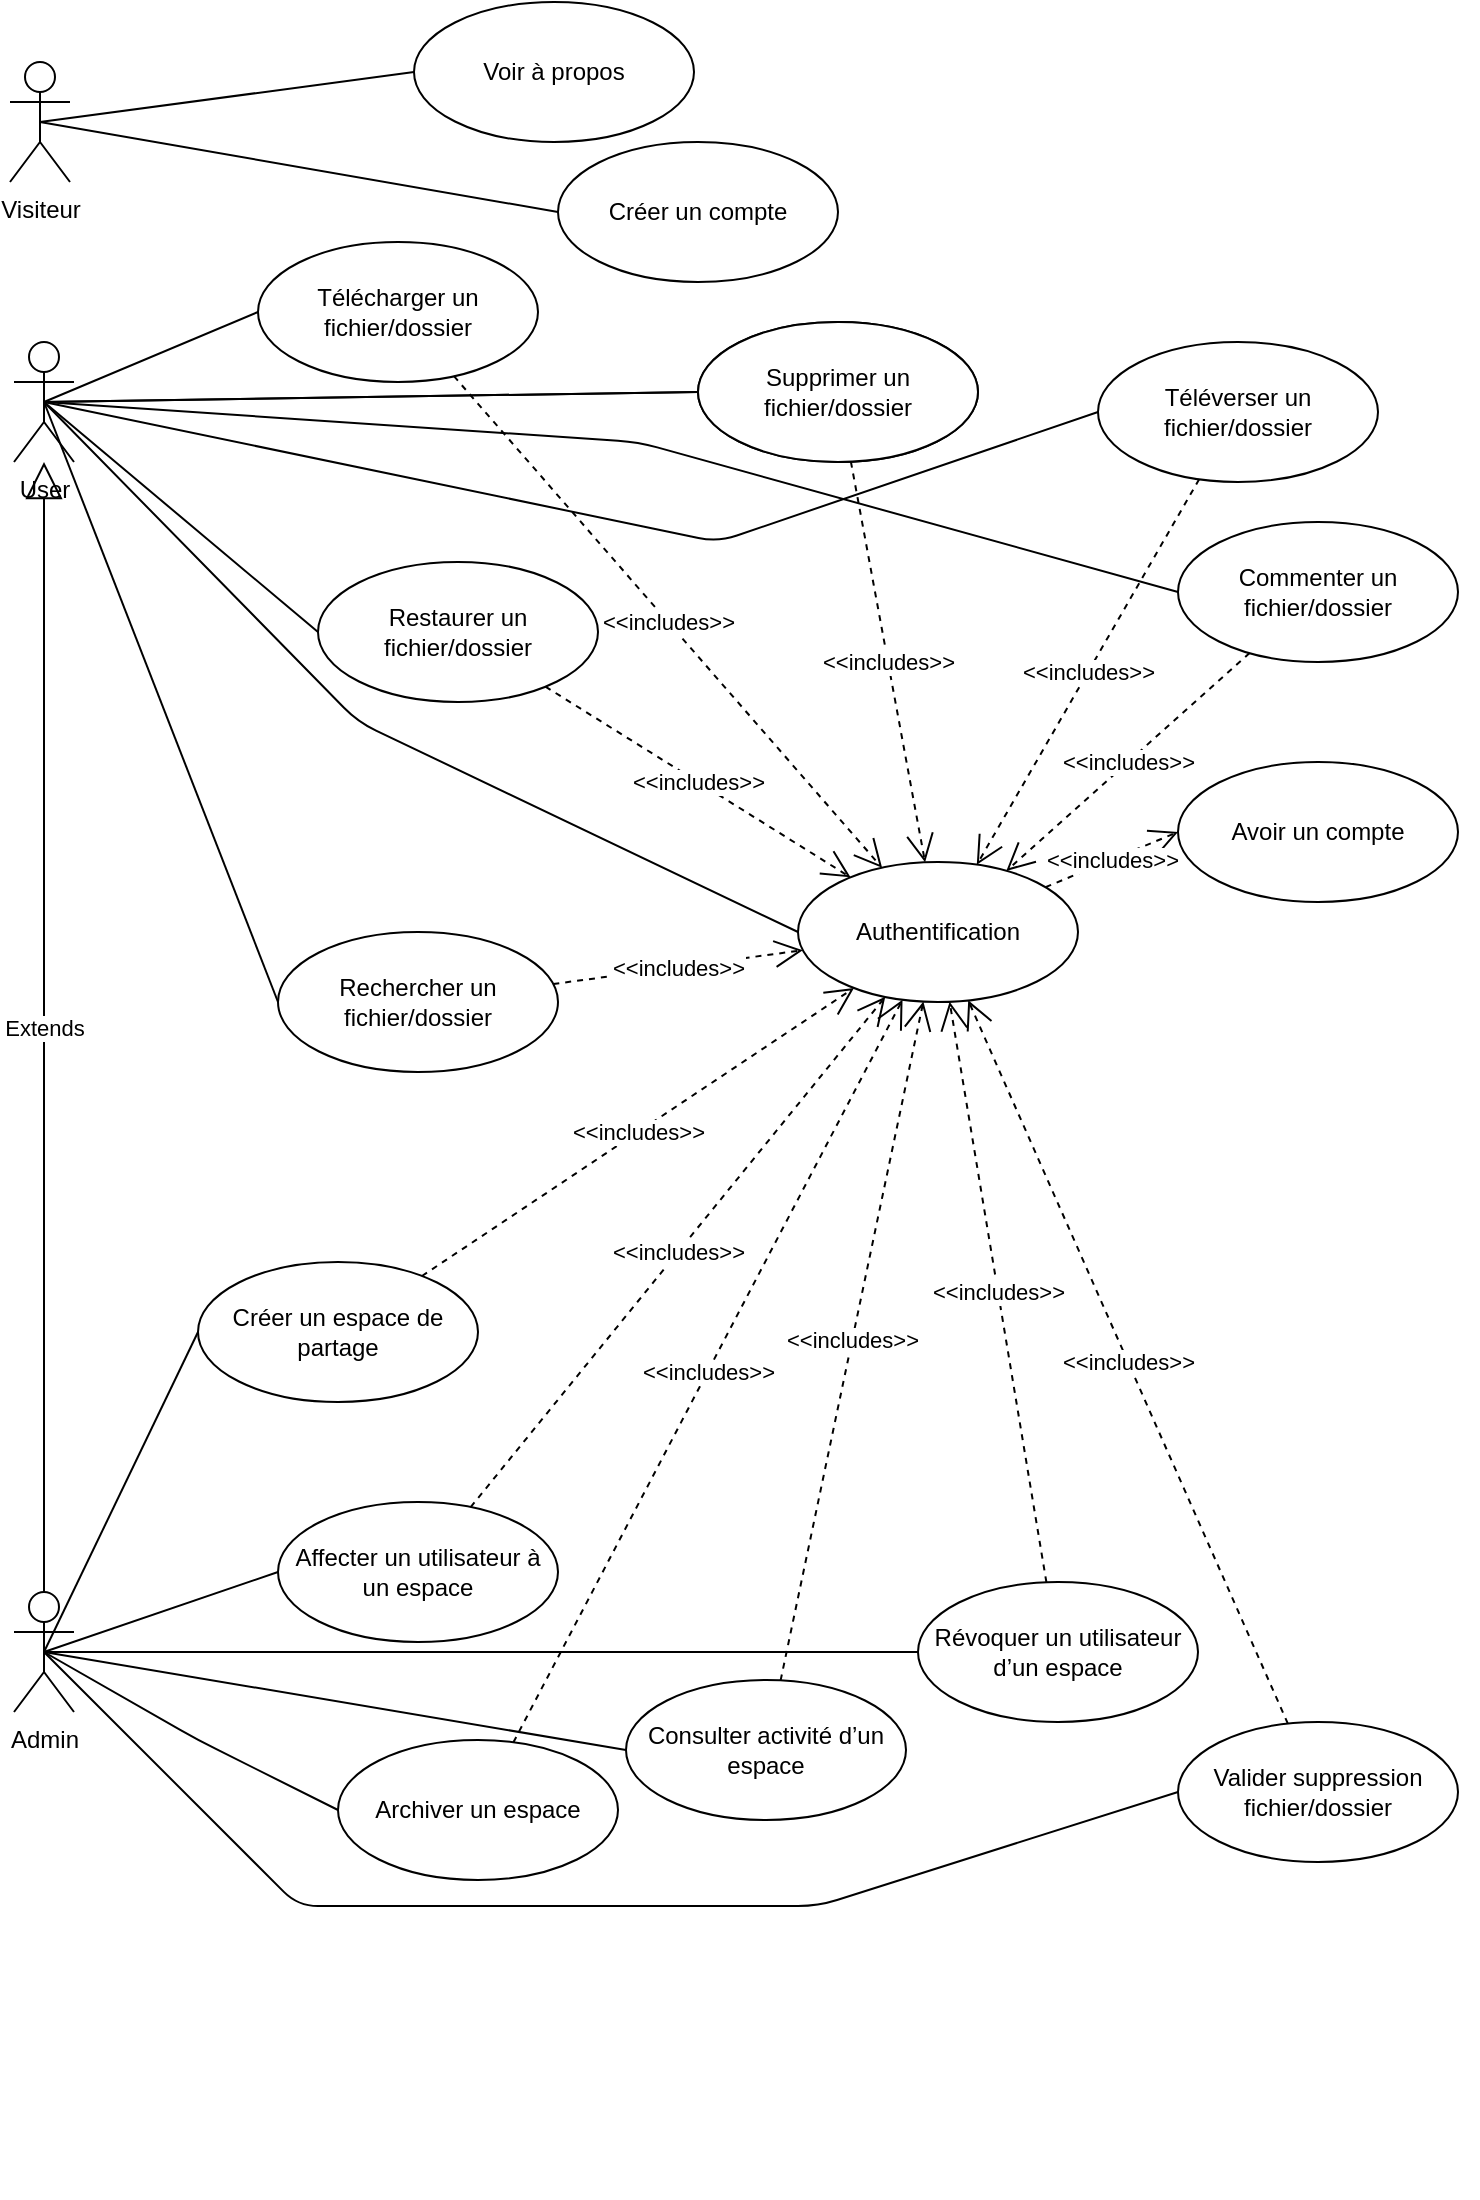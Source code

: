 <mxfile version="14.7.1" type="github">
  <diagram id="YnhViaOy70a9gDw9ipRo" name="Page-1">
    <mxGraphModel dx="1650" dy="1030" grid="1" gridSize="10" guides="1" tooltips="1" connect="1" arrows="1" fold="1" page="1" pageScale="1" pageWidth="827" pageHeight="1169" math="0" shadow="0">
      <root>
        <mxCell id="0" />
        <mxCell id="1" parent="0" />
        <mxCell id="imNFoqBUXam9y-mzrash-11" value="" style="whiteSpace=wrap;html=1;strokeColor=none;aspect=fixed;" parent="1" vertex="1">
          <mxGeometry x="123.5" y="50" width="644.5" height="750" as="geometry" />
        </mxCell>
        <mxCell id="imNFoqBUXam9y-mzrash-1" value="Voir à propos" style="ellipse;whiteSpace=wrap;html=1;" parent="1" vertex="1">
          <mxGeometry x="238" y="50" width="140" height="70" as="geometry" />
        </mxCell>
        <mxCell id="imNFoqBUXam9y-mzrash-5" value="Créer un compte" style="ellipse;whiteSpace=wrap;html=1;" parent="1" vertex="1">
          <mxGeometry x="310" y="120" width="140" height="70" as="geometry" />
        </mxCell>
        <mxCell id="imNFoqBUXam9y-mzrash-14" value="Visiteur" style="shape=umlActor;verticalLabelPosition=bottom;verticalAlign=top;html=1;" parent="1" vertex="1">
          <mxGeometry x="36" y="80" width="30" height="60" as="geometry" />
        </mxCell>
        <mxCell id="imNFoqBUXam9y-mzrash-24" value="" style="endArrow=none;html=1;exitX=0.5;exitY=0.5;exitDx=0;exitDy=0;exitPerimeter=0;entryX=0;entryY=0.5;entryDx=0;entryDy=0;" parent="1" source="imNFoqBUXam9y-mzrash-14" target="imNFoqBUXam9y-mzrash-5" edge="1">
          <mxGeometry width="50" height="50" relative="1" as="geometry">
            <mxPoint x="526" y="360" as="sourcePoint" />
            <mxPoint x="576" y="310" as="targetPoint" />
          </mxGeometry>
        </mxCell>
        <mxCell id="imNFoqBUXam9y-mzrash-25" value="" style="endArrow=none;html=1;exitX=0.5;exitY=0.5;exitDx=0;exitDy=0;exitPerimeter=0;entryX=0;entryY=0.5;entryDx=0;entryDy=0;" parent="1" source="imNFoqBUXam9y-mzrash-14" target="imNFoqBUXam9y-mzrash-1" edge="1">
          <mxGeometry width="50" height="50" relative="1" as="geometry">
            <mxPoint x="61" y="120.0" as="sourcePoint" />
            <mxPoint x="330" y="135.0" as="targetPoint" />
          </mxGeometry>
        </mxCell>
        <mxCell id="IhvLKMLCWToySPis5Gxd-1" value="" style="whiteSpace=wrap;html=1;strokeColor=none;" vertex="1" parent="1">
          <mxGeometry x="125.5" y="791" width="644.5" height="357" as="geometry" />
        </mxCell>
        <mxCell id="IhvLKMLCWToySPis5Gxd-3" value="Téléverser un fichier/dossier" style="ellipse;whiteSpace=wrap;html=1;" vertex="1" parent="1">
          <mxGeometry x="580" y="220" width="140" height="70" as="geometry" />
        </mxCell>
        <mxCell id="IhvLKMLCWToySPis5Gxd-6" value="Télécharger un fichier/dossier" style="ellipse;whiteSpace=wrap;html=1;" vertex="1" parent="1">
          <mxGeometry x="160" y="170" width="140" height="70" as="geometry" />
        </mxCell>
        <mxCell id="IhvLKMLCWToySPis5Gxd-10" value="Affecter un utilisateur à un espace" style="ellipse;whiteSpace=wrap;html=1;" vertex="1" parent="1">
          <mxGeometry x="170" y="800" width="140" height="70" as="geometry" />
        </mxCell>
        <mxCell id="IhvLKMLCWToySPis5Gxd-12" value="User" style="shape=umlActor;verticalLabelPosition=bottom;verticalAlign=top;html=1;" vertex="1" parent="1">
          <mxGeometry x="38" y="220" width="30" height="60" as="geometry" />
        </mxCell>
        <mxCell id="IhvLKMLCWToySPis5Gxd-13" value="Admin" style="shape=umlActor;verticalLabelPosition=bottom;verticalAlign=top;html=1;" vertex="1" parent="1">
          <mxGeometry x="38" y="845" width="30" height="60" as="geometry" />
        </mxCell>
        <mxCell id="IhvLKMLCWToySPis5Gxd-14" value="Extends" style="endArrow=block;endSize=16;endFill=0;html=1;exitX=0.5;exitY=0;exitDx=0;exitDy=0;exitPerimeter=0;" edge="1" source="IhvLKMLCWToySPis5Gxd-13" parent="1" target="IhvLKMLCWToySPis5Gxd-12">
          <mxGeometry width="160" relative="1" as="geometry">
            <mxPoint x="28" y="1133" as="sourcePoint" />
            <mxPoint x="53" y="913" as="targetPoint" />
          </mxGeometry>
        </mxCell>
        <mxCell id="IhvLKMLCWToySPis5Gxd-15" value="" style="endArrow=none;html=1;exitX=0.5;exitY=0.5;exitDx=0;exitDy=0;exitPerimeter=0;entryX=0;entryY=0.5;entryDx=0;entryDy=0;" edge="1" source="IhvLKMLCWToySPis5Gxd-12" target="IhvLKMLCWToySPis5Gxd-6" parent="1">
          <mxGeometry width="50" height="50" relative="1" as="geometry">
            <mxPoint x="528" y="500" as="sourcePoint" />
            <mxPoint x="578" y="450" as="targetPoint" />
          </mxGeometry>
        </mxCell>
        <mxCell id="IhvLKMLCWToySPis5Gxd-17" value="" style="endArrow=none;html=1;entryX=0;entryY=0.5;entryDx=0;entryDy=0;exitX=0.5;exitY=0.5;exitDx=0;exitDy=0;exitPerimeter=0;startArrow=none;" edge="1" source="IhvLKMLCWToySPis5Gxd-12" target="IhvLKMLCWToySPis5Gxd-3" parent="1">
          <mxGeometry width="50" height="50" relative="1" as="geometry">
            <mxPoint x="78" y="270" as="sourcePoint" />
            <mxPoint x="178" y="315" as="targetPoint" />
            <Array as="points">
              <mxPoint x="390" y="320" />
            </Array>
          </mxGeometry>
        </mxCell>
        <mxCell id="IhvLKMLCWToySPis5Gxd-19" value="Consulter activité d’un espace" style="ellipse;whiteSpace=wrap;html=1;" vertex="1" parent="1">
          <mxGeometry x="344" y="889" width="140" height="70" as="geometry" />
        </mxCell>
        <mxCell id="IhvLKMLCWToySPis5Gxd-20" value="Créer un espace de partage" style="ellipse;whiteSpace=wrap;html=1;" vertex="1" parent="1">
          <mxGeometry x="130" y="680" width="140" height="70" as="geometry" />
        </mxCell>
        <mxCell id="IhvLKMLCWToySPis5Gxd-22" value="Archiver un espace" style="ellipse;whiteSpace=wrap;html=1;" vertex="1" parent="1">
          <mxGeometry x="200" y="919" width="140" height="70" as="geometry" />
        </mxCell>
        <mxCell id="IhvLKMLCWToySPis5Gxd-23" value="" style="endArrow=none;html=1;exitX=0.5;exitY=0.5;exitDx=0;exitDy=0;exitPerimeter=0;entryX=0;entryY=0.5;entryDx=0;entryDy=0;" edge="1" source="IhvLKMLCWToySPis5Gxd-13" target="IhvLKMLCWToySPis5Gxd-10" parent="1">
          <mxGeometry width="50" height="50" relative="1" as="geometry">
            <mxPoint x="528" y="615" as="sourcePoint" />
            <mxPoint x="568" y="575" as="targetPoint" />
          </mxGeometry>
        </mxCell>
        <mxCell id="IhvLKMLCWToySPis5Gxd-25" value="" style="endArrow=none;html=1;entryX=0;entryY=0.5;entryDx=0;entryDy=0;exitX=0.5;exitY=0.5;exitDx=0;exitDy=0;exitPerimeter=0;" edge="1" source="IhvLKMLCWToySPis5Gxd-13" target="IhvLKMLCWToySPis5Gxd-4" parent="1">
          <mxGeometry width="50" height="50" relative="1" as="geometry">
            <mxPoint x="68" y="885" as="sourcePoint" />
            <mxPoint x="168" y="870" as="targetPoint" />
          </mxGeometry>
        </mxCell>
        <mxCell id="IhvLKMLCWToySPis5Gxd-26" value="" style="endArrow=none;html=1;exitX=0.5;exitY=0.5;exitDx=0;exitDy=0;exitPerimeter=0;entryX=0;entryY=0.5;entryDx=0;entryDy=0;" edge="1" source="IhvLKMLCWToySPis5Gxd-12" target="IhvLKMLCWToySPis5Gxd-8" parent="1">
          <mxGeometry width="50" height="50" relative="1" as="geometry">
            <mxPoint x="63" y="260" as="sourcePoint" />
            <mxPoint x="178" y="315" as="targetPoint" />
          </mxGeometry>
        </mxCell>
        <mxCell id="IhvLKMLCWToySPis5Gxd-28" value="" style="endArrow=none;html=1;exitX=0.5;exitY=0.5;exitDx=0;exitDy=0;exitPerimeter=0;entryX=0;entryY=0.5;entryDx=0;entryDy=0;" edge="1" source="IhvLKMLCWToySPis5Gxd-13" target="IhvLKMLCWToySPis5Gxd-20" parent="1">
          <mxGeometry width="50" height="50" relative="1" as="geometry">
            <mxPoint x="63" y="885" as="sourcePoint" />
            <mxPoint x="168" y="790" as="targetPoint" />
            <Array as="points" />
          </mxGeometry>
        </mxCell>
        <mxCell id="IhvLKMLCWToySPis5Gxd-29" value="" style="endArrow=none;html=1;exitX=0.5;exitY=0.5;exitDx=0;exitDy=0;exitPerimeter=0;entryX=0;entryY=0.5;entryDx=0;entryDy=0;startArrow=none;" edge="1" source="IhvLKMLCWToySPis5Gxd-13" target="IhvLKMLCWToySPis5Gxd-19" parent="1">
          <mxGeometry width="50" height="50" relative="1" as="geometry">
            <mxPoint x="63" y="885" as="sourcePoint" />
            <mxPoint x="158" y="790" as="targetPoint" />
            <Array as="points" />
          </mxGeometry>
        </mxCell>
        <mxCell id="IhvLKMLCWToySPis5Gxd-32" value="" style="endArrow=none;html=1;exitX=0.5;exitY=0.5;exitDx=0;exitDy=0;exitPerimeter=0;entryX=0;entryY=0.5;entryDx=0;entryDy=0;" edge="1" source="IhvLKMLCWToySPis5Gxd-13" target="IhvLKMLCWToySPis5Gxd-22" parent="1">
          <mxGeometry width="50" height="50" relative="1" as="geometry">
            <mxPoint x="63" y="885" as="sourcePoint" />
            <mxPoint x="558" y="855" as="targetPoint" />
            <Array as="points">
              <mxPoint x="130" y="919" />
            </Array>
          </mxGeometry>
        </mxCell>
        <mxCell id="IhvLKMLCWToySPis5Gxd-33" value="Avoir un compte" style="ellipse;whiteSpace=wrap;html=1;" vertex="1" parent="1">
          <mxGeometry x="620" y="430" width="140" height="70" as="geometry" />
        </mxCell>
        <mxCell id="IhvLKMLCWToySPis5Gxd-34" value="Authentification" style="ellipse;whiteSpace=wrap;html=1;" vertex="1" parent="1">
          <mxGeometry x="430" y="480" width="140" height="70" as="geometry" />
        </mxCell>
        <mxCell id="IhvLKMLCWToySPis5Gxd-37" value="" style="endArrow=none;html=1;exitX=0.5;exitY=0.5;exitDx=0;exitDy=0;exitPerimeter=0;entryX=0;entryY=0.5;entryDx=0;entryDy=0;" edge="1" source="IhvLKMLCWToySPis5Gxd-12" target="IhvLKMLCWToySPis5Gxd-34" parent="1">
          <mxGeometry width="50" height="50" relative="1" as="geometry">
            <mxPoint x="368" y="400" as="sourcePoint" />
            <mxPoint x="418" y="350" as="targetPoint" />
            <Array as="points">
              <mxPoint x="210" y="410" />
            </Array>
          </mxGeometry>
        </mxCell>
        <mxCell id="IhvLKMLCWToySPis5Gxd-38" value="&amp;lt;&amp;lt;includes&amp;gt;&amp;gt;" style="endArrow=open;endSize=12;dashed=1;html=1;entryX=0;entryY=0.5;entryDx=0;entryDy=0;" edge="1" source="IhvLKMLCWToySPis5Gxd-34" target="IhvLKMLCWToySPis5Gxd-33" parent="1">
          <mxGeometry width="160" relative="1" as="geometry">
            <mxPoint x="318" y="370" as="sourcePoint" />
            <mxPoint x="478" y="370" as="targetPoint" />
          </mxGeometry>
        </mxCell>
        <mxCell id="IhvLKMLCWToySPis5Gxd-39" value="Valider suppression fichier/dossier" style="ellipse;whiteSpace=wrap;html=1;" vertex="1" parent="1">
          <mxGeometry x="620" y="910" width="140" height="70" as="geometry" />
        </mxCell>
        <mxCell id="IhvLKMLCWToySPis5Gxd-40" value="" style="endArrow=none;html=1;exitX=0.5;exitY=0.5;exitDx=0;exitDy=0;exitPerimeter=0;entryX=0;entryY=0.5;entryDx=0;entryDy=0;" edge="1" source="IhvLKMLCWToySPis5Gxd-13" target="IhvLKMLCWToySPis5Gxd-39" parent="1">
          <mxGeometry width="50" height="50" relative="1" as="geometry">
            <mxPoint x="368" y="942" as="sourcePoint" />
            <mxPoint x="418" y="892" as="targetPoint" />
            <Array as="points">
              <mxPoint x="180" y="1002" />
              <mxPoint x="440" y="1002" />
            </Array>
          </mxGeometry>
        </mxCell>
        <mxCell id="IhvLKMLCWToySPis5Gxd-41" value="Restaurer un fichier/dossier" style="ellipse;whiteSpace=wrap;html=1;" vertex="1" parent="1">
          <mxGeometry x="190" y="330" width="140" height="70" as="geometry" />
        </mxCell>
        <mxCell id="IhvLKMLCWToySPis5Gxd-42" value="" style="endArrow=none;html=1;exitX=0.5;exitY=0.5;exitDx=0;exitDy=0;exitPerimeter=0;entryX=0;entryY=0.5;entryDx=0;entryDy=0;" edge="1" target="IhvLKMLCWToySPis5Gxd-41" parent="1" source="IhvLKMLCWToySPis5Gxd-12">
          <mxGeometry width="50" height="50" relative="1" as="geometry">
            <mxPoint x="63" y="260" as="sourcePoint" />
            <mxPoint x="188" y="325" as="targetPoint" />
          </mxGeometry>
        </mxCell>
        <mxCell id="IhvLKMLCWToySPis5Gxd-43" value="Rechercher un fichier/dossier" style="ellipse;whiteSpace=wrap;html=1;" vertex="1" parent="1">
          <mxGeometry x="170" y="515" width="140" height="70" as="geometry" />
        </mxCell>
        <mxCell id="IhvLKMLCWToySPis5Gxd-44" value="" style="endArrow=none;html=1;exitX=0.5;exitY=0.5;exitDx=0;exitDy=0;exitPerimeter=0;entryX=0;entryY=0.5;entryDx=0;entryDy=0;" edge="1" target="IhvLKMLCWToySPis5Gxd-43" parent="1" source="IhvLKMLCWToySPis5Gxd-12">
          <mxGeometry width="50" height="50" relative="1" as="geometry">
            <mxPoint x="73" y="270" as="sourcePoint" />
            <mxPoint x="198" y="335" as="targetPoint" />
          </mxGeometry>
        </mxCell>
        <mxCell id="IhvLKMLCWToySPis5Gxd-8" value="Supprimer un fichier/dossier" style="ellipse;whiteSpace=wrap;html=1;" vertex="1" parent="1">
          <mxGeometry x="380" y="210" width="140" height="70" as="geometry" />
        </mxCell>
        <mxCell id="IhvLKMLCWToySPis5Gxd-45" value="" style="endArrow=none;html=1;entryX=0;entryY=0.5;entryDx=0;entryDy=0;exitX=0.5;exitY=0.5;exitDx=0;exitDy=0;exitPerimeter=0;" edge="1" parent="1" source="IhvLKMLCWToySPis5Gxd-12" target="IhvLKMLCWToySPis5Gxd-8">
          <mxGeometry width="50" height="50" relative="1" as="geometry">
            <mxPoint x="53" y="250" as="sourcePoint" />
            <mxPoint x="510" y="275" as="targetPoint" />
            <Array as="points" />
          </mxGeometry>
        </mxCell>
        <mxCell id="IhvLKMLCWToySPis5Gxd-46" value="" style="endArrow=none;html=1;exitX=0.5;exitY=0.5;exitDx=0;exitDy=0;exitPerimeter=0;entryX=0;entryY=0.5;entryDx=0;entryDy=0;" edge="1" parent="1" source="IhvLKMLCWToySPis5Gxd-13" target="IhvLKMLCWToySPis5Gxd-4">
          <mxGeometry width="50" height="50" relative="1" as="geometry">
            <mxPoint x="53" y="875" as="sourcePoint" />
            <mxPoint x="478" y="820" as="targetPoint" />
            <Array as="points" />
          </mxGeometry>
        </mxCell>
        <mxCell id="IhvLKMLCWToySPis5Gxd-4" value="Révoquer un utilisateur d’un espace" style="ellipse;whiteSpace=wrap;html=1;" vertex="1" parent="1">
          <mxGeometry x="490" y="840" width="140" height="70" as="geometry" />
        </mxCell>
        <mxCell id="IhvLKMLCWToySPis5Gxd-47" value="" style="endArrow=none;html=1;exitX=0.5;exitY=0.5;exitDx=0;exitDy=0;exitPerimeter=0;entryX=0;entryY=0.5;entryDx=0;entryDy=0;" edge="1" parent="1" source="IhvLKMLCWToySPis5Gxd-13" target="IhvLKMLCWToySPis5Gxd-4">
          <mxGeometry width="50" height="50" relative="1" as="geometry">
            <mxPoint x="53" y="875" as="sourcePoint" />
            <mxPoint x="310" y="864" as="targetPoint" />
            <Array as="points" />
          </mxGeometry>
        </mxCell>
        <mxCell id="IhvLKMLCWToySPis5Gxd-48" value="&amp;lt;&amp;lt;includes&amp;gt;&amp;gt;" style="endArrow=open;endSize=12;dashed=1;html=1;" edge="1" parent="1" source="IhvLKMLCWToySPis5Gxd-10" target="IhvLKMLCWToySPis5Gxd-34">
          <mxGeometry width="160" relative="1" as="geometry">
            <mxPoint x="488.516" y="557.408" as="sourcePoint" />
            <mxPoint x="600" y="525" as="targetPoint" />
          </mxGeometry>
        </mxCell>
        <mxCell id="IhvLKMLCWToySPis5Gxd-49" value="&amp;lt;&amp;lt;includes&amp;gt;&amp;gt;" style="endArrow=open;endSize=12;dashed=1;html=1;" edge="1" parent="1" source="IhvLKMLCWToySPis5Gxd-20" target="IhvLKMLCWToySPis5Gxd-34">
          <mxGeometry width="160" relative="1" as="geometry">
            <mxPoint x="338.707" y="930.272" as="sourcePoint" />
            <mxPoint x="419.274" y="609.727" as="targetPoint" />
          </mxGeometry>
        </mxCell>
        <mxCell id="IhvLKMLCWToySPis5Gxd-50" value="&amp;lt;&amp;lt;includes&amp;gt;&amp;gt;" style="endArrow=open;endSize=12;dashed=1;html=1;" edge="1" parent="1" source="IhvLKMLCWToySPis5Gxd-22" target="IhvLKMLCWToySPis5Gxd-34">
          <mxGeometry width="160" relative="1" as="geometry">
            <mxPoint x="529.998" y="851.621" as="sourcePoint" />
            <mxPoint x="680.056" y="585.001" as="targetPoint" />
          </mxGeometry>
        </mxCell>
        <mxCell id="IhvLKMLCWToySPis5Gxd-51" value="&amp;lt;&amp;lt;includes&amp;gt;&amp;gt;" style="endArrow=open;endSize=12;dashed=1;html=1;" edge="1" parent="1" source="IhvLKMLCWToySPis5Gxd-39" target="IhvLKMLCWToySPis5Gxd-34">
          <mxGeometry width="160" relative="1" as="geometry">
            <mxPoint x="550.0" y="1045.056" as="sourcePoint" />
            <mxPoint x="713.774" y="580.0" as="targetPoint" />
          </mxGeometry>
        </mxCell>
        <mxCell id="IhvLKMLCWToySPis5Gxd-52" value="&amp;lt;&amp;lt;includes&amp;gt;&amp;gt;" style="endArrow=open;endSize=12;dashed=1;html=1;" edge="1" parent="1" source="IhvLKMLCWToySPis5Gxd-19" target="IhvLKMLCWToySPis5Gxd-34">
          <mxGeometry width="160" relative="1" as="geometry">
            <mxPoint x="589.128" y="1087.425" as="sourcePoint" />
            <mxPoint x="438.872" y="609.575" as="targetPoint" />
          </mxGeometry>
        </mxCell>
        <mxCell id="IhvLKMLCWToySPis5Gxd-53" value="&amp;lt;&amp;lt;includes&amp;gt;&amp;gt;" style="endArrow=open;endSize=12;dashed=1;html=1;" edge="1" parent="1" source="IhvLKMLCWToySPis5Gxd-4" target="IhvLKMLCWToySPis5Gxd-34">
          <mxGeometry width="160" relative="1" as="geometry">
            <mxPoint x="411.194" y="1044.005" as="sourcePoint" />
            <mxPoint x="426.75" y="609.994" as="targetPoint" />
          </mxGeometry>
        </mxCell>
        <mxCell id="IhvLKMLCWToySPis5Gxd-54" value="&amp;lt;&amp;lt;includes&amp;gt;&amp;gt;" style="endArrow=open;endSize=12;dashed=1;html=1;" edge="1" parent="1" source="IhvLKMLCWToySPis5Gxd-43" target="IhvLKMLCWToySPis5Gxd-34">
          <mxGeometry width="160" relative="1" as="geometry">
            <mxPoint x="488.516" y="557.408" as="sourcePoint" />
            <mxPoint x="600" y="525" as="targetPoint" />
          </mxGeometry>
        </mxCell>
        <mxCell id="IhvLKMLCWToySPis5Gxd-55" value="&amp;lt;&amp;lt;includes&amp;gt;&amp;gt;" style="endArrow=open;endSize=12;dashed=1;html=1;" edge="1" parent="1" source="IhvLKMLCWToySPis5Gxd-41" target="IhvLKMLCWToySPis5Gxd-34">
          <mxGeometry width="160" relative="1" as="geometry">
            <mxPoint x="387.815" y="498.848" as="sourcePoint" />
            <mxPoint x="410.155" y="541.156" as="targetPoint" />
          </mxGeometry>
        </mxCell>
        <mxCell id="IhvLKMLCWToySPis5Gxd-56" value="&amp;lt;&amp;lt;includes&amp;gt;&amp;gt;" style="endArrow=open;endSize=12;dashed=1;html=1;" edge="1" parent="1" source="IhvLKMLCWToySPis5Gxd-8" target="IhvLKMLCWToySPis5Gxd-34">
          <mxGeometry width="160" relative="1" as="geometry">
            <mxPoint x="364.86" y="429.202" as="sourcePoint" />
            <mxPoint x="413.177" y="540.794" as="targetPoint" />
          </mxGeometry>
        </mxCell>
        <mxCell id="IhvLKMLCWToySPis5Gxd-57" value="&amp;lt;&amp;lt;includes&amp;gt;&amp;gt;" style="endArrow=open;endSize=12;dashed=1;html=1;" edge="1" parent="1" source="IhvLKMLCWToySPis5Gxd-3" target="IhvLKMLCWToySPis5Gxd-34">
          <mxGeometry width="160" relative="1" as="geometry">
            <mxPoint x="496.65" y="399.358" as="sourcePoint" />
            <mxPoint x="441.413" y="540.649" as="targetPoint" />
          </mxGeometry>
        </mxCell>
        <mxCell id="IhvLKMLCWToySPis5Gxd-59" value="&amp;lt;&amp;lt;includes&amp;gt;&amp;gt;" style="endArrow=open;endSize=12;dashed=1;html=1;" edge="1" parent="1" source="IhvLKMLCWToySPis5Gxd-6" target="IhvLKMLCWToySPis5Gxd-34">
          <mxGeometry width="160" relative="1" as="geometry">
            <mxPoint x="362.521" y="309.74" as="sourcePoint" />
            <mxPoint x="419.432" y="540.263" as="targetPoint" />
          </mxGeometry>
        </mxCell>
        <mxCell id="IhvLKMLCWToySPis5Gxd-60" value="Supprimer un fichier/dossier" style="ellipse;whiteSpace=wrap;html=1;" vertex="1" parent="1">
          <mxGeometry x="380" y="210" width="140" height="70" as="geometry" />
        </mxCell>
        <mxCell id="IhvLKMLCWToySPis5Gxd-64" value="&amp;lt;&amp;lt;includes&amp;gt;&amp;gt;" style="endArrow=open;endSize=12;dashed=1;html=1;" edge="1" parent="1" source="IhvLKMLCWToySPis5Gxd-62" target="IhvLKMLCWToySPis5Gxd-34">
          <mxGeometry width="160" relative="1" as="geometry">
            <mxPoint x="466.378" y="289.854" as="sourcePoint" />
            <mxPoint x="503.546" y="490.149" as="targetPoint" />
          </mxGeometry>
        </mxCell>
        <mxCell id="IhvLKMLCWToySPis5Gxd-62" value="Commenter un fichier/dossier" style="ellipse;whiteSpace=wrap;html=1;" vertex="1" parent="1">
          <mxGeometry x="620" y="310" width="140" height="70" as="geometry" />
        </mxCell>
        <mxCell id="IhvLKMLCWToySPis5Gxd-65" value="" style="endArrow=none;html=1;entryX=0;entryY=0.5;entryDx=0;entryDy=0;exitX=0.5;exitY=0.5;exitDx=0;exitDy=0;exitPerimeter=0;" edge="1" parent="1" target="IhvLKMLCWToySPis5Gxd-62">
          <mxGeometry width="50" height="50" relative="1" as="geometry">
            <mxPoint x="53" y="250" as="sourcePoint" />
            <mxPoint x="380" y="245" as="targetPoint" />
            <Array as="points">
              <mxPoint x="350" y="270" />
            </Array>
          </mxGeometry>
        </mxCell>
      </root>
    </mxGraphModel>
  </diagram>
</mxfile>
